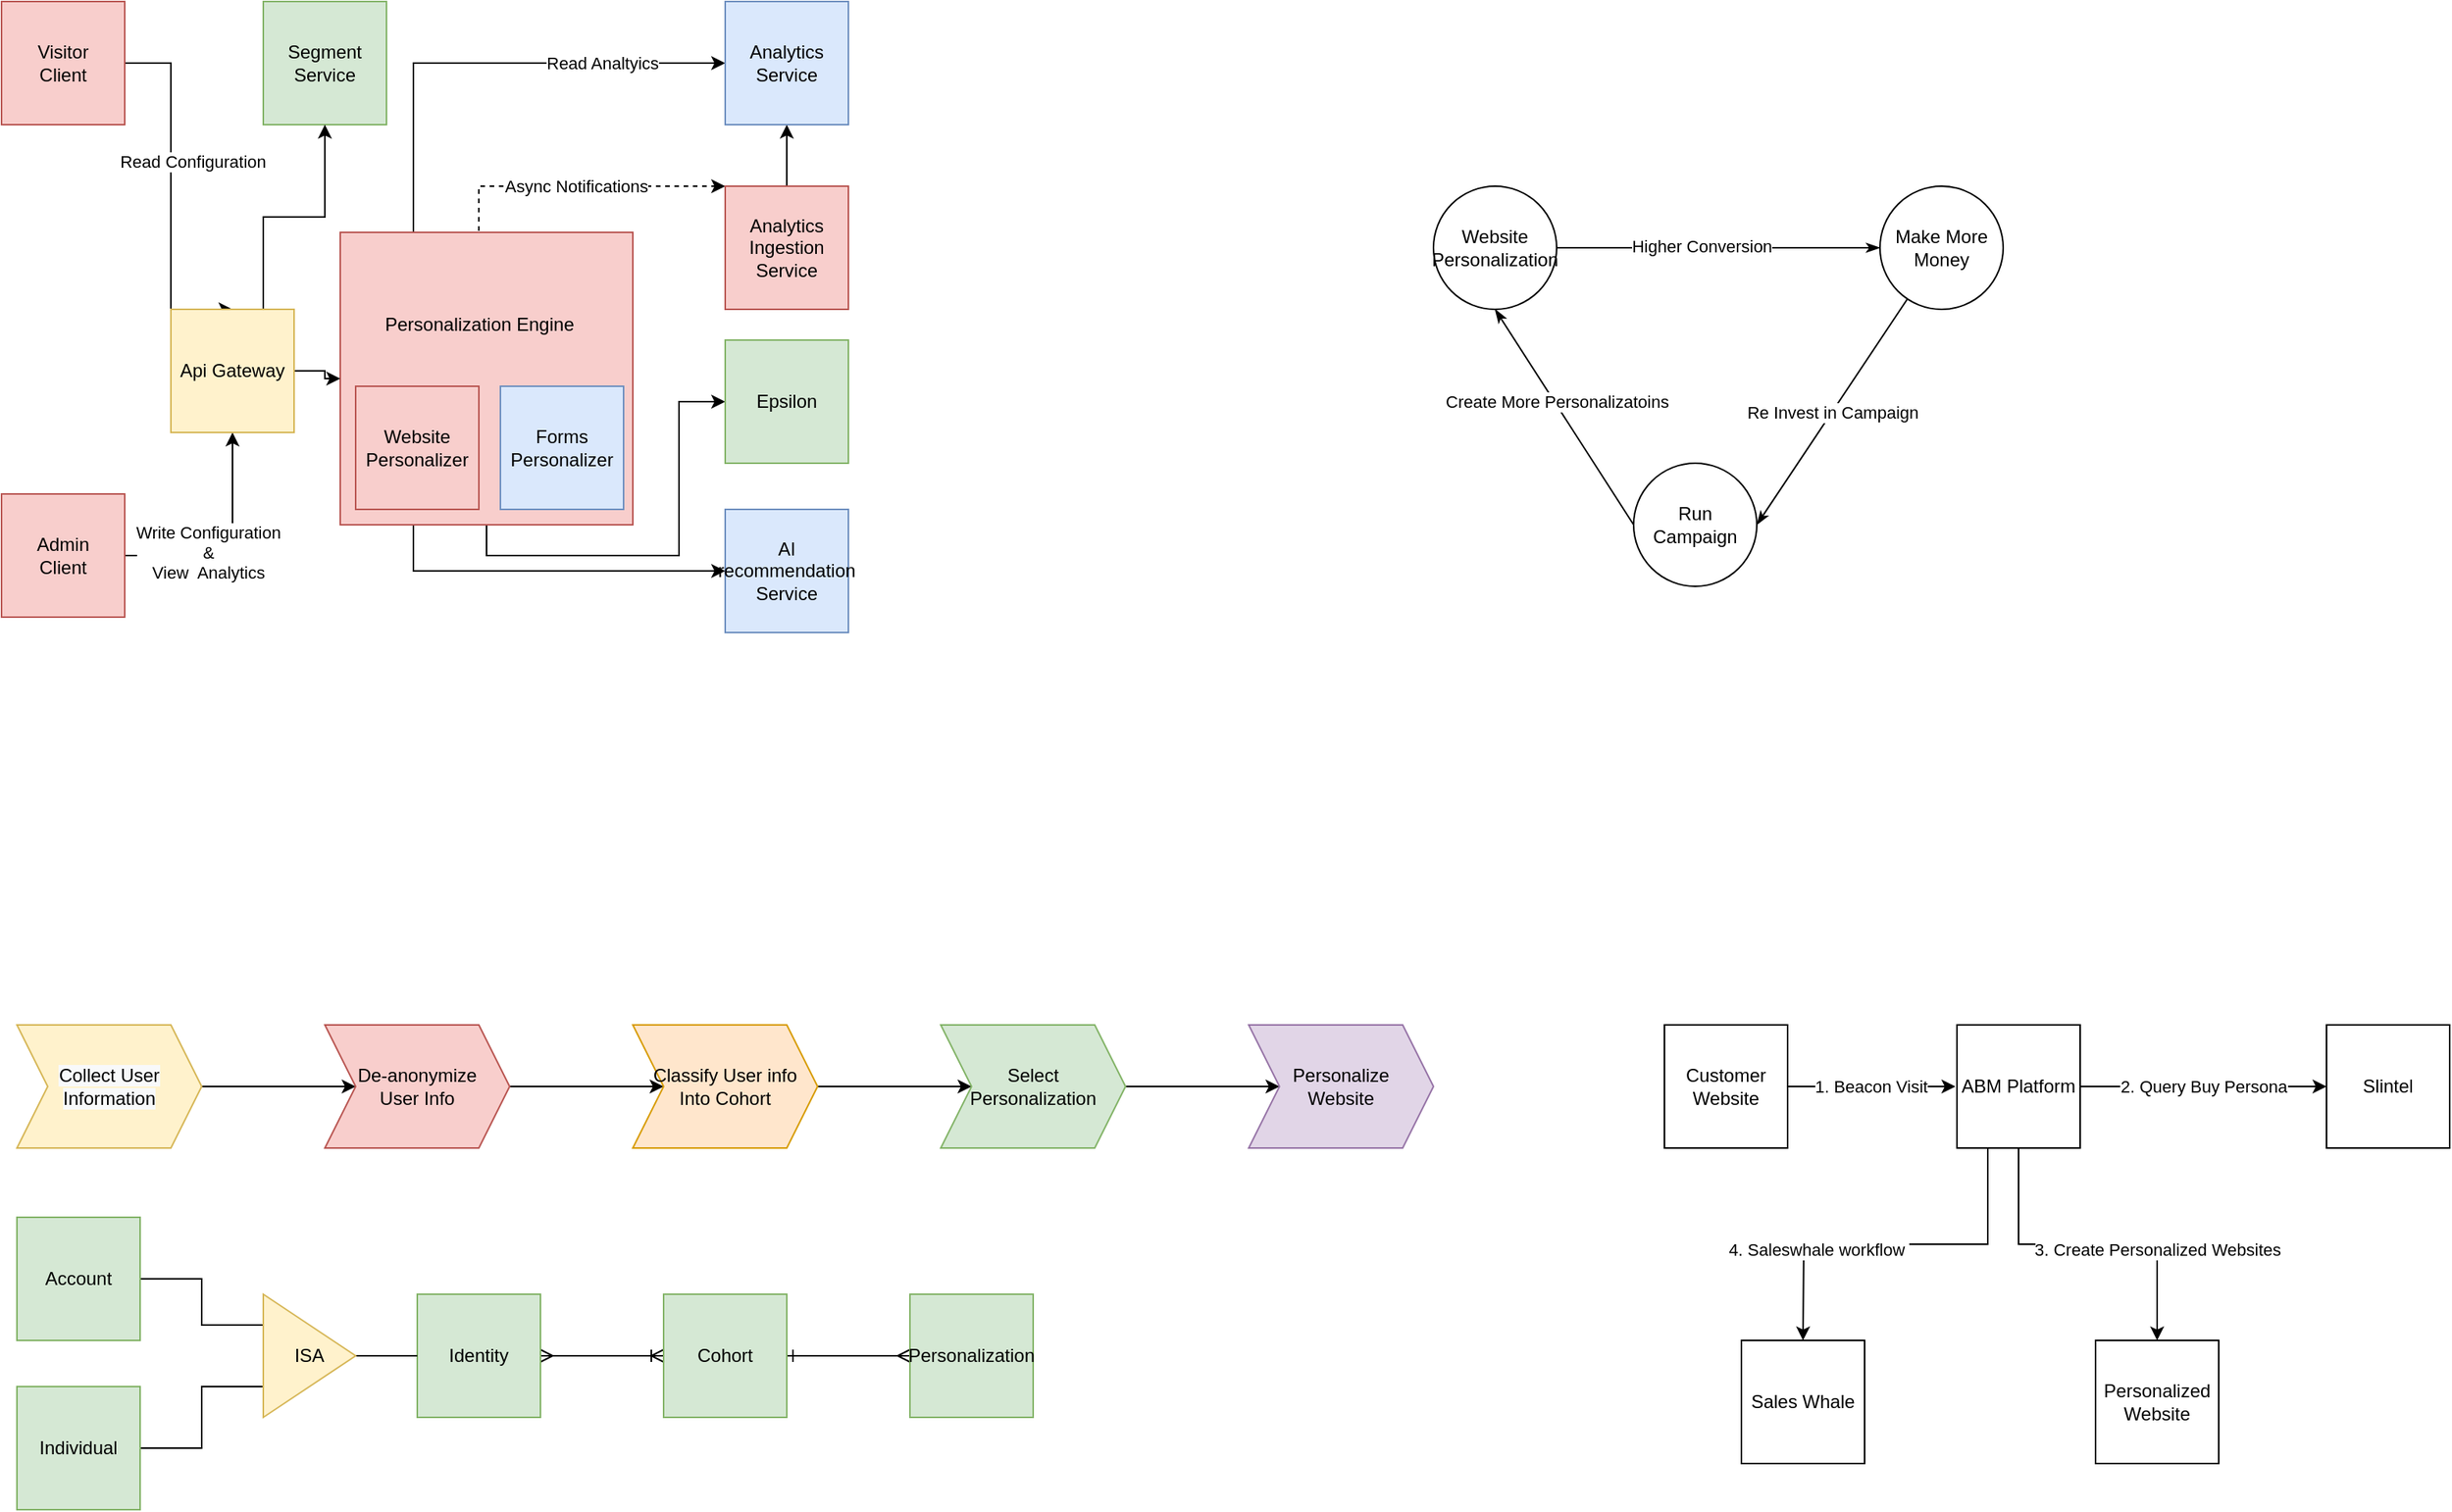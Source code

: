 <mxfile version="19.0.0" type="github" pages="3">
  <diagram id="C5RBs43oDa-KdzZeNtuy" name="website personalization">
    <mxGraphModel dx="2062" dy="2291" grid="1" gridSize="10" guides="1" tooltips="1" connect="1" arrows="1" fold="1" page="1" pageScale="1" pageWidth="827" pageHeight="1169" math="0" shadow="0">
      <root>
        <mxCell id="WIyWlLk6GJQsqaUBKTNV-0" />
        <mxCell id="WIyWlLk6GJQsqaUBKTNV-1" parent="WIyWlLk6GJQsqaUBKTNV-0" />
        <mxCell id="AZ2Zr_Ory4GUbCRComt3-3" style="edgeStyle=orthogonalEdgeStyle;rounded=0;orthogonalLoop=1;jettySize=auto;html=1;entryX=0.5;entryY=0;entryDx=0;entryDy=0;" parent="WIyWlLk6GJQsqaUBKTNV-1" source="AZ2Zr_Ory4GUbCRComt3-0" target="-mFzzp7ZUGHwjzqcd1_v-3" edge="1">
          <mxGeometry relative="1" as="geometry">
            <mxPoint x="150" y="150" as="targetPoint" />
            <Array as="points">
              <mxPoint x="160" y="-40" />
              <mxPoint x="160" y="120" />
            </Array>
          </mxGeometry>
        </mxCell>
        <mxCell id="AZ2Zr_Ory4GUbCRComt3-10" value="Read Configuration" style="edgeLabel;html=1;align=center;verticalAlign=middle;resizable=0;points=[];" parent="AZ2Zr_Ory4GUbCRComt3-3" vertex="1" connectable="0">
          <mxGeometry x="-0.2" y="2" relative="1" as="geometry">
            <mxPoint x="12" y="2" as="offset" />
          </mxGeometry>
        </mxCell>
        <mxCell id="AZ2Zr_Ory4GUbCRComt3-0" value="Visitor&lt;br&gt;Client" style="whiteSpace=wrap;html=1;aspect=fixed;fillColor=#f8cecc;strokeColor=#b85450;" parent="WIyWlLk6GJQsqaUBKTNV-1" vertex="1">
          <mxGeometry x="50" y="-80" width="80" height="80" as="geometry" />
        </mxCell>
        <mxCell id="AZ2Zr_Ory4GUbCRComt3-8" value="Async Notifications" style="edgeStyle=orthogonalEdgeStyle;rounded=0;orthogonalLoop=1;jettySize=auto;html=1;dashed=1;exitX=0.5;exitY=0;exitDx=0;exitDy=0;" parent="WIyWlLk6GJQsqaUBKTNV-1" source="AZ2Zr_Ory4GUbCRComt3-2" target="AZ2Zr_Ory4GUbCRComt3-7" edge="1">
          <mxGeometry relative="1" as="geometry">
            <Array as="points">
              <mxPoint x="360" y="70" />
              <mxPoint x="360" y="40" />
            </Array>
          </mxGeometry>
        </mxCell>
        <mxCell id="-mFzzp7ZUGHwjzqcd1_v-1" style="edgeStyle=orthogonalEdgeStyle;rounded=0;orthogonalLoop=1;jettySize=auto;html=1;exitX=0.5;exitY=1;exitDx=0;exitDy=0;entryX=0;entryY=0.5;entryDx=0;entryDy=0;" parent="WIyWlLk6GJQsqaUBKTNV-1" source="AZ2Zr_Ory4GUbCRComt3-2" target="-mFzzp7ZUGHwjzqcd1_v-0" edge="1">
          <mxGeometry relative="1" as="geometry" />
        </mxCell>
        <mxCell id="-mFzzp7ZUGHwjzqcd1_v-7" style="edgeStyle=orthogonalEdgeStyle;rounded=0;orthogonalLoop=1;jettySize=auto;html=1;exitX=0.25;exitY=0;exitDx=0;exitDy=0;entryX=0;entryY=0.5;entryDx=0;entryDy=0;" parent="WIyWlLk6GJQsqaUBKTNV-1" source="AZ2Zr_Ory4GUbCRComt3-2" target="-mFzzp7ZUGHwjzqcd1_v-5" edge="1">
          <mxGeometry relative="1" as="geometry" />
        </mxCell>
        <mxCell id="-mFzzp7ZUGHwjzqcd1_v-8" value="Read Analtyics" style="edgeLabel;html=1;align=center;verticalAlign=middle;resizable=0;points=[];" parent="-mFzzp7ZUGHwjzqcd1_v-7" vertex="1" connectable="0">
          <mxGeometry x="0.277" y="-1" relative="1" as="geometry">
            <mxPoint x="33" y="-1" as="offset" />
          </mxGeometry>
        </mxCell>
        <mxCell id="-mFzzp7ZUGHwjzqcd1_v-10" style="edgeStyle=orthogonalEdgeStyle;rounded=0;orthogonalLoop=1;jettySize=auto;html=1;exitX=0.25;exitY=1;exitDx=0;exitDy=0;entryX=0;entryY=0.5;entryDx=0;entryDy=0;" parent="WIyWlLk6GJQsqaUBKTNV-1" source="AZ2Zr_Ory4GUbCRComt3-2" target="-mFzzp7ZUGHwjzqcd1_v-9" edge="1">
          <mxGeometry relative="1" as="geometry" />
        </mxCell>
        <mxCell id="AZ2Zr_Ory4GUbCRComt3-2" value="" style="whiteSpace=wrap;html=1;aspect=fixed;fillColor=#f8cecc;strokeColor=#b85450;" parent="WIyWlLk6GJQsqaUBKTNV-1" vertex="1">
          <mxGeometry x="270" y="70" width="190" height="190" as="geometry" />
        </mxCell>
        <mxCell id="AZ2Zr_Ory4GUbCRComt3-6" style="edgeStyle=orthogonalEdgeStyle;rounded=0;orthogonalLoop=1;jettySize=auto;html=1;exitX=1;exitY=0.5;exitDx=0;exitDy=0;entryX=0.5;entryY=1;entryDx=0;entryDy=0;" parent="WIyWlLk6GJQsqaUBKTNV-1" source="AZ2Zr_Ory4GUbCRComt3-4" target="-mFzzp7ZUGHwjzqcd1_v-3" edge="1">
          <mxGeometry relative="1" as="geometry" />
        </mxCell>
        <mxCell id="AZ2Zr_Ory4GUbCRComt3-9" value="Write Configuration &lt;br&gt;&amp;amp; &lt;br&gt;View&amp;nbsp; Analytics" style="edgeLabel;html=1;align=center;verticalAlign=middle;resizable=0;points=[];" parent="AZ2Zr_Ory4GUbCRComt3-6" vertex="1" connectable="0">
          <mxGeometry x="-0.279" y="2" relative="1" as="geometry">
            <mxPoint as="offset" />
          </mxGeometry>
        </mxCell>
        <mxCell id="AZ2Zr_Ory4GUbCRComt3-4" value="Admin&lt;br&gt;Client" style="whiteSpace=wrap;html=1;aspect=fixed;fillColor=#f8cecc;strokeColor=#b85450;" parent="WIyWlLk6GJQsqaUBKTNV-1" vertex="1">
          <mxGeometry x="50" y="240" width="80" height="80" as="geometry" />
        </mxCell>
        <mxCell id="-mFzzp7ZUGHwjzqcd1_v-6" value="" style="edgeStyle=orthogonalEdgeStyle;rounded=0;orthogonalLoop=1;jettySize=auto;html=1;" parent="WIyWlLk6GJQsqaUBKTNV-1" source="AZ2Zr_Ory4GUbCRComt3-7" target="-mFzzp7ZUGHwjzqcd1_v-5" edge="1">
          <mxGeometry relative="1" as="geometry" />
        </mxCell>
        <mxCell id="AZ2Zr_Ory4GUbCRComt3-7" value="Analytics Ingestion Service" style="whiteSpace=wrap;html=1;aspect=fixed;fillColor=#f8cecc;strokeColor=#b85450;" parent="WIyWlLk6GJQsqaUBKTNV-1" vertex="1">
          <mxGeometry x="520" y="40" width="80" height="80" as="geometry" />
        </mxCell>
        <mxCell id="AZ2Zr_Ory4GUbCRComt3-12" value="Segment Service" style="whiteSpace=wrap;html=1;aspect=fixed;fillColor=#d5e8d4;strokeColor=#82b366;" parent="WIyWlLk6GJQsqaUBKTNV-1" vertex="1">
          <mxGeometry x="220" y="-80" width="80" height="80" as="geometry" />
        </mxCell>
        <mxCell id="-mFzzp7ZUGHwjzqcd1_v-0" value="Epsilon" style="whiteSpace=wrap;html=1;aspect=fixed;fillColor=#d5e8d4;strokeColor=#82b366;" parent="WIyWlLk6GJQsqaUBKTNV-1" vertex="1">
          <mxGeometry x="520" y="140" width="80" height="80" as="geometry" />
        </mxCell>
        <mxCell id="-mFzzp7ZUGHwjzqcd1_v-11" style="edgeStyle=orthogonalEdgeStyle;rounded=0;orthogonalLoop=1;jettySize=auto;html=1;exitX=1;exitY=0.5;exitDx=0;exitDy=0;" parent="WIyWlLk6GJQsqaUBKTNV-1" source="-mFzzp7ZUGHwjzqcd1_v-3" target="AZ2Zr_Ory4GUbCRComt3-2" edge="1">
          <mxGeometry relative="1" as="geometry" />
        </mxCell>
        <mxCell id="YdRMWHyZ7eBUGtiSjGQG-2" style="edgeStyle=orthogonalEdgeStyle;rounded=0;orthogonalLoop=1;jettySize=auto;html=1;exitX=0.75;exitY=0;exitDx=0;exitDy=0;" edge="1" parent="WIyWlLk6GJQsqaUBKTNV-1" source="-mFzzp7ZUGHwjzqcd1_v-3" target="AZ2Zr_Ory4GUbCRComt3-12">
          <mxGeometry relative="1" as="geometry" />
        </mxCell>
        <mxCell id="-mFzzp7ZUGHwjzqcd1_v-3" value="Api Gateway" style="whiteSpace=wrap;html=1;aspect=fixed;fillColor=#fff2cc;strokeColor=#d6b656;" parent="WIyWlLk6GJQsqaUBKTNV-1" vertex="1">
          <mxGeometry x="160" y="120" width="80" height="80" as="geometry" />
        </mxCell>
        <mxCell id="-mFzzp7ZUGHwjzqcd1_v-5" value="Analytics Service" style="whiteSpace=wrap;html=1;aspect=fixed;fillColor=#dae8fc;strokeColor=#6c8ebf;" parent="WIyWlLk6GJQsqaUBKTNV-1" vertex="1">
          <mxGeometry x="520" y="-80" width="80" height="80" as="geometry" />
        </mxCell>
        <mxCell id="-mFzzp7ZUGHwjzqcd1_v-9" value="AI recommendation Service" style="whiteSpace=wrap;html=1;aspect=fixed;fillColor=#dae8fc;strokeColor=#6c8ebf;" parent="WIyWlLk6GJQsqaUBKTNV-1" vertex="1">
          <mxGeometry x="520" y="250" width="80" height="80" as="geometry" />
        </mxCell>
        <mxCell id="TjaJoTUOQrzvw3dISytZ-4" value="" style="edgeStyle=orthogonalEdgeStyle;rounded=0;orthogonalLoop=1;jettySize=auto;html=1;" parent="WIyWlLk6GJQsqaUBKTNV-1" source="TjaJoTUOQrzvw3dISytZ-1" target="TjaJoTUOQrzvw3dISytZ-3" edge="1">
          <mxGeometry relative="1" as="geometry" />
        </mxCell>
        <mxCell id="TjaJoTUOQrzvw3dISytZ-1" value="&#xa;&#xa;&lt;span style=&quot;color: rgb(0, 0, 0); font-family: helvetica; font-size: 12px; font-style: normal; font-weight: 400; letter-spacing: normal; text-align: center; text-indent: 0px; text-transform: none; word-spacing: 0px; background-color: rgb(248, 249, 250); display: inline; float: none;&quot;&gt;Collect User Information&lt;/span&gt;&#xa;&#xa;" style="shape=step;perimeter=stepPerimeter;whiteSpace=wrap;html=1;fixedSize=1;fillColor=#fff2cc;strokeColor=#d6b656;" parent="WIyWlLk6GJQsqaUBKTNV-1" vertex="1">
          <mxGeometry x="60" y="585" width="120" height="80" as="geometry" />
        </mxCell>
        <mxCell id="TjaJoTUOQrzvw3dISytZ-6" value="" style="edgeStyle=orthogonalEdgeStyle;rounded=0;orthogonalLoop=1;jettySize=auto;html=1;" parent="WIyWlLk6GJQsqaUBKTNV-1" source="TjaJoTUOQrzvw3dISytZ-3" target="TjaJoTUOQrzvw3dISytZ-5" edge="1">
          <mxGeometry relative="1" as="geometry" />
        </mxCell>
        <mxCell id="TjaJoTUOQrzvw3dISytZ-3" value="De-anonymize&lt;br&gt;User Info" style="shape=step;perimeter=stepPerimeter;whiteSpace=wrap;html=1;fixedSize=1;fillColor=#f8cecc;strokeColor=#b85450;" parent="WIyWlLk6GJQsqaUBKTNV-1" vertex="1">
          <mxGeometry x="260" y="585" width="120" height="80" as="geometry" />
        </mxCell>
        <mxCell id="TjaJoTUOQrzvw3dISytZ-8" value="" style="edgeStyle=orthogonalEdgeStyle;rounded=0;orthogonalLoop=1;jettySize=auto;html=1;" parent="WIyWlLk6GJQsqaUBKTNV-1" source="TjaJoTUOQrzvw3dISytZ-5" target="TjaJoTUOQrzvw3dISytZ-7" edge="1">
          <mxGeometry relative="1" as="geometry" />
        </mxCell>
        <mxCell id="TjaJoTUOQrzvw3dISytZ-5" value="Classify User info &lt;br&gt;Into Cohort" style="shape=step;perimeter=stepPerimeter;whiteSpace=wrap;html=1;fixedSize=1;fillColor=#ffe6cc;strokeColor=#d79b00;" parent="WIyWlLk6GJQsqaUBKTNV-1" vertex="1">
          <mxGeometry x="460" y="585" width="120" height="80" as="geometry" />
        </mxCell>
        <mxCell id="TjaJoTUOQrzvw3dISytZ-10" value="" style="edgeStyle=orthogonalEdgeStyle;rounded=0;orthogonalLoop=1;jettySize=auto;html=1;" parent="WIyWlLk6GJQsqaUBKTNV-1" source="TjaJoTUOQrzvw3dISytZ-7" target="TjaJoTUOQrzvw3dISytZ-9" edge="1">
          <mxGeometry relative="1" as="geometry" />
        </mxCell>
        <mxCell id="TjaJoTUOQrzvw3dISytZ-7" value="Select Personalization" style="shape=step;perimeter=stepPerimeter;whiteSpace=wrap;html=1;fixedSize=1;fillColor=#d5e8d4;strokeColor=#82b366;" parent="WIyWlLk6GJQsqaUBKTNV-1" vertex="1">
          <mxGeometry x="660" y="585" width="120" height="80" as="geometry" />
        </mxCell>
        <mxCell id="TjaJoTUOQrzvw3dISytZ-9" value="Personalize&lt;br&gt;Website" style="shape=step;perimeter=stepPerimeter;whiteSpace=wrap;html=1;fixedSize=1;fillColor=#e1d5e7;strokeColor=#9673a6;" parent="WIyWlLk6GJQsqaUBKTNV-1" vertex="1">
          <mxGeometry x="860" y="585" width="120" height="80" as="geometry" />
        </mxCell>
        <mxCell id="TjaJoTUOQrzvw3dISytZ-23" value="" style="edgeStyle=orthogonalEdgeStyle;rounded=0;orthogonalLoop=1;jettySize=auto;html=1;endArrow=ERoneToMany;endFill=0;startArrow=ERmany;startFill=0;" parent="WIyWlLk6GJQsqaUBKTNV-1" source="TjaJoTUOQrzvw3dISytZ-12" target="TjaJoTUOQrzvw3dISytZ-22" edge="1">
          <mxGeometry relative="1" as="geometry" />
        </mxCell>
        <mxCell id="TjaJoTUOQrzvw3dISytZ-12" value="Identity" style="whiteSpace=wrap;html=1;aspect=fixed;labelBackgroundColor=none;fillColor=#d5e8d4;strokeColor=#82b366;" parent="WIyWlLk6GJQsqaUBKTNV-1" vertex="1">
          <mxGeometry x="320" y="760" width="80" height="80" as="geometry" />
        </mxCell>
        <mxCell id="TjaJoTUOQrzvw3dISytZ-30" style="edgeStyle=orthogonalEdgeStyle;rounded=0;orthogonalLoop=1;jettySize=auto;html=1;exitX=1;exitY=0.5;exitDx=0;exitDy=0;entryX=0;entryY=0.25;entryDx=0;entryDy=0;startArrow=none;startFill=0;endArrow=none;endFill=0;" parent="WIyWlLk6GJQsqaUBKTNV-1" source="TjaJoTUOQrzvw3dISytZ-17" target="TjaJoTUOQrzvw3dISytZ-27" edge="1">
          <mxGeometry relative="1" as="geometry" />
        </mxCell>
        <mxCell id="TjaJoTUOQrzvw3dISytZ-17" value="Account" style="whiteSpace=wrap;html=1;aspect=fixed;labelBackgroundColor=none;fillColor=#d5e8d4;strokeColor=#82b366;" parent="WIyWlLk6GJQsqaUBKTNV-1" vertex="1">
          <mxGeometry x="60" y="710" width="80" height="80" as="geometry" />
        </mxCell>
        <mxCell id="TjaJoTUOQrzvw3dISytZ-31" style="edgeStyle=orthogonalEdgeStyle;rounded=0;orthogonalLoop=1;jettySize=auto;html=1;exitX=1;exitY=0.5;exitDx=0;exitDy=0;entryX=0;entryY=0.75;entryDx=0;entryDy=0;startArrow=none;startFill=0;endArrow=none;endFill=0;" parent="WIyWlLk6GJQsqaUBKTNV-1" source="TjaJoTUOQrzvw3dISytZ-19" target="TjaJoTUOQrzvw3dISytZ-27" edge="1">
          <mxGeometry relative="1" as="geometry" />
        </mxCell>
        <mxCell id="TjaJoTUOQrzvw3dISytZ-19" value="Individual" style="whiteSpace=wrap;html=1;aspect=fixed;labelBackgroundColor=none;fillColor=#d5e8d4;strokeColor=#82b366;" parent="WIyWlLk6GJQsqaUBKTNV-1" vertex="1">
          <mxGeometry x="60" y="820" width="80" height="80" as="geometry" />
        </mxCell>
        <mxCell id="TjaJoTUOQrzvw3dISytZ-25" value="" style="edgeStyle=orthogonalEdgeStyle;rounded=0;orthogonalLoop=1;jettySize=auto;html=1;endArrow=ERmany;endFill=0;startArrow=ERone;startFill=0;" parent="WIyWlLk6GJQsqaUBKTNV-1" source="TjaJoTUOQrzvw3dISytZ-22" target="TjaJoTUOQrzvw3dISytZ-24" edge="1">
          <mxGeometry relative="1" as="geometry" />
        </mxCell>
        <mxCell id="TjaJoTUOQrzvw3dISytZ-22" value="Cohort" style="whiteSpace=wrap;html=1;aspect=fixed;labelBackgroundColor=none;fillColor=#d5e8d4;strokeColor=#82b366;" parent="WIyWlLk6GJQsqaUBKTNV-1" vertex="1">
          <mxGeometry x="480" y="760" width="80" height="80" as="geometry" />
        </mxCell>
        <mxCell id="TjaJoTUOQrzvw3dISytZ-24" value="Personalization" style="whiteSpace=wrap;html=1;aspect=fixed;labelBackgroundColor=none;fillColor=#d5e8d4;strokeColor=#82b366;" parent="WIyWlLk6GJQsqaUBKTNV-1" vertex="1">
          <mxGeometry x="640" y="760" width="80" height="80" as="geometry" />
        </mxCell>
        <mxCell id="TjaJoTUOQrzvw3dISytZ-29" style="edgeStyle=orthogonalEdgeStyle;rounded=0;orthogonalLoop=1;jettySize=auto;html=1;exitX=1;exitY=0.5;exitDx=0;exitDy=0;entryX=0;entryY=0.5;entryDx=0;entryDy=0;startArrow=none;startFill=0;endArrow=none;endFill=0;" parent="WIyWlLk6GJQsqaUBKTNV-1" source="TjaJoTUOQrzvw3dISytZ-27" target="TjaJoTUOQrzvw3dISytZ-12" edge="1">
          <mxGeometry relative="1" as="geometry" />
        </mxCell>
        <mxCell id="TjaJoTUOQrzvw3dISytZ-27" value="ISA" style="triangle;whiteSpace=wrap;html=1;labelBackgroundColor=none;fillColor=#fff2cc;strokeColor=#d6b656;" parent="WIyWlLk6GJQsqaUBKTNV-1" vertex="1">
          <mxGeometry x="220" y="760" width="60" height="80" as="geometry" />
        </mxCell>
        <mxCell id="TjaJoTUOQrzvw3dISytZ-34" value="" style="edgeStyle=orthogonalEdgeStyle;rounded=0;orthogonalLoop=1;jettySize=auto;html=1;startArrow=none;startFill=0;endArrow=classicThin;endFill=1;" parent="WIyWlLk6GJQsqaUBKTNV-1" source="TjaJoTUOQrzvw3dISytZ-32" target="TjaJoTUOQrzvw3dISytZ-33" edge="1">
          <mxGeometry relative="1" as="geometry" />
        </mxCell>
        <mxCell id="TjaJoTUOQrzvw3dISytZ-35" value="Higher Conversion" style="edgeLabel;html=1;align=center;verticalAlign=middle;resizable=0;points=[];" parent="TjaJoTUOQrzvw3dISytZ-34" vertex="1" connectable="0">
          <mxGeometry x="-0.105" y="1" relative="1" as="geometry">
            <mxPoint as="offset" />
          </mxGeometry>
        </mxCell>
        <mxCell id="TjaJoTUOQrzvw3dISytZ-32" value="Website Personalization" style="ellipse;whiteSpace=wrap;html=1;aspect=fixed;labelBackgroundColor=none;" parent="WIyWlLk6GJQsqaUBKTNV-1" vertex="1">
          <mxGeometry x="980" y="40" width="80" height="80" as="geometry" />
        </mxCell>
        <mxCell id="TjaJoTUOQrzvw3dISytZ-39" value="Re Invest in Campaign" style="rounded=0;orthogonalLoop=1;jettySize=auto;html=1;entryX=1;entryY=0.5;entryDx=0;entryDy=0;startArrow=none;startFill=0;endArrow=classicThin;endFill=1;" parent="WIyWlLk6GJQsqaUBKTNV-1" source="TjaJoTUOQrzvw3dISytZ-33" target="TjaJoTUOQrzvw3dISytZ-37" edge="1">
          <mxGeometry relative="1" as="geometry" />
        </mxCell>
        <mxCell id="TjaJoTUOQrzvw3dISytZ-33" value="Make More Money" style="ellipse;whiteSpace=wrap;html=1;aspect=fixed;labelBackgroundColor=none;" parent="WIyWlLk6GJQsqaUBKTNV-1" vertex="1">
          <mxGeometry x="1270" y="40" width="80" height="80" as="geometry" />
        </mxCell>
        <mxCell id="TjaJoTUOQrzvw3dISytZ-40" style="edgeStyle=none;rounded=0;orthogonalLoop=1;jettySize=auto;html=1;exitX=0;exitY=0.5;exitDx=0;exitDy=0;entryX=0.5;entryY=1;entryDx=0;entryDy=0;startArrow=none;startFill=0;endArrow=classicThin;endFill=1;" parent="WIyWlLk6GJQsqaUBKTNV-1" source="TjaJoTUOQrzvw3dISytZ-37" target="TjaJoTUOQrzvw3dISytZ-32" edge="1">
          <mxGeometry relative="1" as="geometry" />
        </mxCell>
        <mxCell id="TjaJoTUOQrzvw3dISytZ-41" value="Create More Personalizatoins" style="edgeLabel;html=1;align=center;verticalAlign=middle;resizable=0;points=[];" parent="TjaJoTUOQrzvw3dISytZ-40" vertex="1" connectable="0">
          <mxGeometry x="0.134" y="-1" relative="1" as="geometry">
            <mxPoint as="offset" />
          </mxGeometry>
        </mxCell>
        <mxCell id="TjaJoTUOQrzvw3dISytZ-37" value="Run Campaign" style="ellipse;whiteSpace=wrap;html=1;aspect=fixed;labelBackgroundColor=none;" parent="WIyWlLk6GJQsqaUBKTNV-1" vertex="1">
          <mxGeometry x="1110" y="220" width="80" height="80" as="geometry" />
        </mxCell>
        <mxCell id="G27_pkHORMqx0Yr7cOrZ-0" value="Website Personalizer" style="whiteSpace=wrap;html=1;aspect=fixed;fillColor=#f8cecc;strokeColor=#b85450;" parent="WIyWlLk6GJQsqaUBKTNV-1" vertex="1">
          <mxGeometry x="280" y="170" width="80" height="80" as="geometry" />
        </mxCell>
        <mxCell id="G27_pkHORMqx0Yr7cOrZ-4" value="Forms Personalizer" style="whiteSpace=wrap;html=1;aspect=fixed;fillColor=#dae8fc;strokeColor=#6c8ebf;" parent="WIyWlLk6GJQsqaUBKTNV-1" vertex="1">
          <mxGeometry x="374" y="170" width="80" height="80" as="geometry" />
        </mxCell>
        <mxCell id="c6oxPjuPvYqaIGzK5Bq7-2" value="1. Beacon Visit" style="edgeStyle=orthogonalEdgeStyle;rounded=0;orthogonalLoop=1;jettySize=auto;html=1;" parent="WIyWlLk6GJQsqaUBKTNV-1" edge="1">
          <mxGeometry relative="1" as="geometry">
            <mxPoint x="1209" y="625" as="sourcePoint" />
            <mxPoint x="1319" y="625" as="targetPoint" />
          </mxGeometry>
        </mxCell>
        <mxCell id="c6oxPjuPvYqaIGzK5Bq7-0" value="Customer&lt;br&gt;Website" style="whiteSpace=wrap;html=1;aspect=fixed;" parent="WIyWlLk6GJQsqaUBKTNV-1" vertex="1">
          <mxGeometry x="1130" y="585" width="80" height="80" as="geometry" />
        </mxCell>
        <mxCell id="c6oxPjuPvYqaIGzK5Bq7-4" value="2. Query Buy Persona" style="edgeStyle=orthogonalEdgeStyle;rounded=0;orthogonalLoop=1;jettySize=auto;html=1;" parent="WIyWlLk6GJQsqaUBKTNV-1" source="c6oxPjuPvYqaIGzK5Bq7-1" target="c6oxPjuPvYqaIGzK5Bq7-3" edge="1">
          <mxGeometry relative="1" as="geometry" />
        </mxCell>
        <mxCell id="c6oxPjuPvYqaIGzK5Bq7-9" style="edgeStyle=orthogonalEdgeStyle;rounded=0;orthogonalLoop=1;jettySize=auto;html=1;exitX=0.5;exitY=1;exitDx=0;exitDy=0;" parent="WIyWlLk6GJQsqaUBKTNV-1" source="c6oxPjuPvYqaIGzK5Bq7-1" target="c6oxPjuPvYqaIGzK5Bq7-8" edge="1">
          <mxGeometry relative="1" as="geometry" />
        </mxCell>
        <mxCell id="c6oxPjuPvYqaIGzK5Bq7-10" value="3. Create Personalized Websites" style="edgeLabel;html=1;align=center;verticalAlign=middle;resizable=0;points=[];" parent="c6oxPjuPvYqaIGzK5Bq7-9" vertex="1" connectable="0">
          <mxGeometry x="-0.112" y="2" relative="1" as="geometry">
            <mxPoint x="57" y="5" as="offset" />
          </mxGeometry>
        </mxCell>
        <mxCell id="c6oxPjuPvYqaIGzK5Bq7-11" style="edgeStyle=orthogonalEdgeStyle;rounded=0;orthogonalLoop=1;jettySize=auto;html=1;exitX=0.25;exitY=1;exitDx=0;exitDy=0;" parent="WIyWlLk6GJQsqaUBKTNV-1" source="c6oxPjuPvYqaIGzK5Bq7-1" edge="1">
          <mxGeometry relative="1" as="geometry">
            <mxPoint x="1220" y="790" as="targetPoint" />
          </mxGeometry>
        </mxCell>
        <mxCell id="c6oxPjuPvYqaIGzK5Bq7-13" value="4. Saleswhale workflow&amp;nbsp;" style="edgeLabel;html=1;align=center;verticalAlign=middle;resizable=0;points=[];" parent="c6oxPjuPvYqaIGzK5Bq7-11" vertex="1" connectable="0">
          <mxGeometry x="0.424" y="3" relative="1" as="geometry">
            <mxPoint x="1" as="offset" />
          </mxGeometry>
        </mxCell>
        <mxCell id="c6oxPjuPvYqaIGzK5Bq7-1" value="ABM Platform" style="whiteSpace=wrap;html=1;aspect=fixed;" parent="WIyWlLk6GJQsqaUBKTNV-1" vertex="1">
          <mxGeometry x="1320" y="585" width="80" height="80" as="geometry" />
        </mxCell>
        <mxCell id="c6oxPjuPvYqaIGzK5Bq7-3" value="Slintel" style="whiteSpace=wrap;html=1;aspect=fixed;" parent="WIyWlLk6GJQsqaUBKTNV-1" vertex="1">
          <mxGeometry x="1560" y="585" width="80" height="80" as="geometry" />
        </mxCell>
        <mxCell id="c6oxPjuPvYqaIGzK5Bq7-8" value="Personalized&lt;br&gt;Website" style="whiteSpace=wrap;html=1;aspect=fixed;" parent="WIyWlLk6GJQsqaUBKTNV-1" vertex="1">
          <mxGeometry x="1410" y="790" width="80" height="80" as="geometry" />
        </mxCell>
        <mxCell id="c6oxPjuPvYqaIGzK5Bq7-12" value="Sales Whale" style="whiteSpace=wrap;html=1;aspect=fixed;" parent="WIyWlLk6GJQsqaUBKTNV-1" vertex="1">
          <mxGeometry x="1180" y="790" width="80" height="80" as="geometry" />
        </mxCell>
        <mxCell id="YdRMWHyZ7eBUGtiSjGQG-1" value="Personalization Engine" style="text;html=1;align=center;verticalAlign=middle;resizable=0;points=[];autosize=1;strokeColor=none;fillColor=none;" vertex="1" parent="WIyWlLk6GJQsqaUBKTNV-1">
          <mxGeometry x="290" y="120" width="140" height="20" as="geometry" />
        </mxCell>
      </root>
    </mxGraphModel>
  </diagram>
  <diagram id="AiVFPZIMDrHqHoQrvQul" name="Page-2">
    <mxGraphModel dx="1209" dy="749" grid="1" gridSize="10" guides="1" tooltips="1" connect="1" arrows="1" fold="1" page="1" pageScale="1" pageWidth="850" pageHeight="1100" math="0" shadow="0">
      <root>
        <mxCell id="0" />
        <mxCell id="1" parent="0" />
        <mxCell id="w_27ymejCfel7fbq_3qg-3" value="" style="edgeStyle=orthogonalEdgeStyle;rounded=0;orthogonalLoop=1;jettySize=auto;html=1;" parent="1" source="w_27ymejCfel7fbq_3qg-1" target="w_27ymejCfel7fbq_3qg-2" edge="1">
          <mxGeometry relative="1" as="geometry" />
        </mxCell>
        <mxCell id="w_27ymejCfel7fbq_3qg-6" value="Read Configuration" style="edgeLabel;html=1;align=center;verticalAlign=middle;resizable=0;points=[];" parent="w_27ymejCfel7fbq_3qg-3" vertex="1" connectable="0">
          <mxGeometry x="-0.28" y="1" relative="1" as="geometry">
            <mxPoint x="18" y="1" as="offset" />
          </mxGeometry>
        </mxCell>
        <mxCell id="w_27ymejCfel7fbq_3qg-1" value="Client" style="whiteSpace=wrap;html=1;aspect=fixed;fillColor=#f8cecc;strokeColor=#b85450;" parent="1" vertex="1">
          <mxGeometry x="110" y="130" width="80" height="80" as="geometry" />
        </mxCell>
        <mxCell id="w_27ymejCfel7fbq_3qg-17" value="" style="edgeStyle=orthogonalEdgeStyle;rounded=0;orthogonalLoop=1;jettySize=auto;html=1;" parent="1" source="w_27ymejCfel7fbq_3qg-2" target="w_27ymejCfel7fbq_3qg-16" edge="1">
          <mxGeometry relative="1" as="geometry" />
        </mxCell>
        <mxCell id="w_27ymejCfel7fbq_3qg-18" style="edgeStyle=orthogonalEdgeStyle;rounded=0;orthogonalLoop=1;jettySize=auto;html=1;exitX=0.5;exitY=0;exitDx=0;exitDy=0;entryX=0.5;entryY=1;entryDx=0;entryDy=0;entryPerimeter=0;" parent="1" source="w_27ymejCfel7fbq_3qg-2" target="w_27ymejCfel7fbq_3qg-8" edge="1">
          <mxGeometry relative="1" as="geometry">
            <mxPoint x="410" y="80" as="targetPoint" />
          </mxGeometry>
        </mxCell>
        <mxCell id="w_27ymejCfel7fbq_3qg-2" value="API Gateway" style="whiteSpace=wrap;html=1;aspect=fixed;fillColor=#fff2cc;strokeColor=#d6b656;" parent="1" vertex="1">
          <mxGeometry x="370" y="130" width="80" height="80" as="geometry" />
        </mxCell>
        <mxCell id="w_27ymejCfel7fbq_3qg-5" style="edgeStyle=orthogonalEdgeStyle;rounded=0;orthogonalLoop=1;jettySize=auto;html=1;exitX=1;exitY=0.5;exitDx=0;exitDy=0;entryX=0.5;entryY=1;entryDx=0;entryDy=0;" parent="1" source="w_27ymejCfel7fbq_3qg-4" target="w_27ymejCfel7fbq_3qg-2" edge="1">
          <mxGeometry relative="1" as="geometry" />
        </mxCell>
        <mxCell id="w_27ymejCfel7fbq_3qg-7" value="Text" style="edgeLabel;html=1;align=center;verticalAlign=middle;resizable=0;points=[];" parent="w_27ymejCfel7fbq_3qg-5" vertex="1" connectable="0">
          <mxGeometry x="-0.489" y="1" relative="1" as="geometry">
            <mxPoint as="offset" />
          </mxGeometry>
        </mxCell>
        <mxCell id="w_27ymejCfel7fbq_3qg-4" value="Admin UI" style="whiteSpace=wrap;html=1;aspect=fixed;fillColor=#f8cecc;strokeColor=#b85450;" parent="1" vertex="1">
          <mxGeometry x="110" y="290" width="80" height="80" as="geometry" />
        </mxCell>
        <mxCell id="w_27ymejCfel7fbq_3qg-8" value="CTA Service" style="whiteSpace=wrap;html=1;aspect=fixed;fillColor=#dae8fc;strokeColor=#6c8ebf;" parent="1" vertex="1">
          <mxGeometry x="370" y="10" width="80" height="80" as="geometry" />
        </mxCell>
        <mxCell id="w_27ymejCfel7fbq_3qg-16" value="Email Configuration Service" style="whiteSpace=wrap;html=1;aspect=fixed;fillColor=#f8cecc;strokeColor=#b85450;" parent="1" vertex="1">
          <mxGeometry x="530" y="130" width="80" height="80" as="geometry" />
        </mxCell>
      </root>
    </mxGraphModel>
  </diagram>
  <diagram id="_2TtO8FY6jFD_6Z83DO3" name="demo framework">
    <mxGraphModel dx="1209" dy="749" grid="1" gridSize="10" guides="1" tooltips="1" connect="1" arrows="1" fold="1" page="1" pageScale="1" pageWidth="850" pageHeight="1100" math="0" shadow="0">
      <root>
        <mxCell id="0" />
        <mxCell id="1" parent="0" />
        <mxCell id="a9k-wrqGKHd3EEFCbhvt-18" value="" style="rounded=0;whiteSpace=wrap;html=1;fillColor=#d5e8d4;strokeColor=#82b366;" vertex="1" parent="1">
          <mxGeometry x="390" y="310" width="450" height="230" as="geometry" />
        </mxCell>
        <mxCell id="a9k-wrqGKHd3EEFCbhvt-15" value="" style="rounded=0;whiteSpace=wrap;html=1;fillColor=#f5f5f5;fontColor=#333333;strokeColor=#666666;" vertex="1" parent="1">
          <mxGeometry x="60" y="310" width="320" height="230" as="geometry" />
        </mxCell>
        <mxCell id="a9k-wrqGKHd3EEFCbhvt-9" style="edgeStyle=orthogonalEdgeStyle;rounded=0;orthogonalLoop=1;jettySize=auto;html=1;exitX=1;exitY=0.5;exitDx=0;exitDy=0;entryX=0;entryY=0.5;entryDx=0;entryDy=0;endArrow=ERmany;endFill=0;" edge="1" parent="1" source="a9k-wrqGKHd3EEFCbhvt-6" target="a9k-wrqGKHd3EEFCbhvt-7">
          <mxGeometry relative="1" as="geometry" />
        </mxCell>
        <mxCell id="a9k-wrqGKHd3EEFCbhvt-6" value="Task" style="whiteSpace=wrap;html=1;aspect=fixed;" vertex="1" parent="1">
          <mxGeometry x="160" y="340" width="80" height="80" as="geometry" />
        </mxCell>
        <mxCell id="a9k-wrqGKHd3EEFCbhvt-7" value="Work" style="whiteSpace=wrap;html=1;aspect=fixed;" vertex="1" parent="1">
          <mxGeometry x="345" y="340" width="80" height="80" as="geometry" />
        </mxCell>
        <mxCell id="a9k-wrqGKHd3EEFCbhvt-10" style="edgeStyle=orthogonalEdgeStyle;rounded=0;orthogonalLoop=1;jettySize=auto;html=1;exitX=0;exitY=0.5;exitDx=0;exitDy=0;entryX=0.5;entryY=1;entryDx=0;entryDy=0;endArrow=ERmany;endFill=0;" edge="1" parent="1" source="a9k-wrqGKHd3EEFCbhvt-6" target="a9k-wrqGKHd3EEFCbhvt-6">
          <mxGeometry relative="1" as="geometry" />
        </mxCell>
        <mxCell id="a9k-wrqGKHd3EEFCbhvt-11" value="dependencies" style="edgeLabel;html=1;align=center;verticalAlign=middle;resizable=0;points=[];" vertex="1" connectable="0" parent="a9k-wrqGKHd3EEFCbhvt-10">
          <mxGeometry x="0.15" y="3" relative="1" as="geometry">
            <mxPoint as="offset" />
          </mxGeometry>
        </mxCell>
        <mxCell id="a9k-wrqGKHd3EEFCbhvt-14" style="edgeStyle=orthogonalEdgeStyle;rounded=0;orthogonalLoop=1;jettySize=auto;html=1;exitX=0;exitY=0.5;exitDx=0;exitDy=0;entryX=1;entryY=0.5;entryDx=0;entryDy=0;endArrow=ERmany;endFill=0;" edge="1" parent="1" source="a9k-wrqGKHd3EEFCbhvt-12" target="a9k-wrqGKHd3EEFCbhvt-7">
          <mxGeometry relative="1" as="geometry" />
        </mxCell>
        <mxCell id="a9k-wrqGKHd3EEFCbhvt-20" value="" style="edgeStyle=orthogonalEdgeStyle;rounded=0;orthogonalLoop=1;jettySize=auto;html=1;endArrow=none;endFill=0;startArrow=ERmany;startFill=0;" edge="1" parent="1" source="a9k-wrqGKHd3EEFCbhvt-12" target="a9k-wrqGKHd3EEFCbhvt-19">
          <mxGeometry relative="1" as="geometry" />
        </mxCell>
        <mxCell id="a9k-wrqGKHd3EEFCbhvt-12" value="Work Performer" style="whiteSpace=wrap;html=1;aspect=fixed;" vertex="1" parent="1">
          <mxGeometry x="505" y="340" width="80" height="80" as="geometry" />
        </mxCell>
        <mxCell id="a9k-wrqGKHd3EEFCbhvt-16" value="Demo Tasks" style="text;html=1;align=center;verticalAlign=middle;resizable=0;points=[];autosize=1;strokeColor=none;fillColor=none;" vertex="1" parent="1">
          <mxGeometry x="280" y="510" width="80" height="20" as="geometry" />
        </mxCell>
        <mxCell id="a9k-wrqGKHd3EEFCbhvt-19" value="Runner" style="whiteSpace=wrap;html=1;aspect=fixed;" vertex="1" parent="1">
          <mxGeometry x="665" y="340" width="80" height="80" as="geometry" />
        </mxCell>
        <mxCell id="a9k-wrqGKHd3EEFCbhvt-21" value="Demo Framework" style="text;html=1;align=center;verticalAlign=middle;resizable=0;points=[];autosize=1;strokeColor=none;fillColor=none;" vertex="1" parent="1">
          <mxGeometry x="720" y="510" width="110" height="20" as="geometry" />
        </mxCell>
        <mxCell id="a9k-wrqGKHd3EEFCbhvt-32" style="edgeStyle=orthogonalEdgeStyle;rounded=0;orthogonalLoop=1;jettySize=auto;html=1;exitX=0;exitY=0.5;exitDx=0;exitDy=0;entryX=1;entryY=0.5;entryDx=0;entryDy=0;startArrow=ERmany;startFill=0;endArrow=none;endFill=0;" edge="1" parent="1" source="a9k-wrqGKHd3EEFCbhvt-22" target="a9k-wrqGKHd3EEFCbhvt-23">
          <mxGeometry relative="1" as="geometry" />
        </mxCell>
        <mxCell id="a9k-wrqGKHd3EEFCbhvt-34" value="" style="edgeStyle=orthogonalEdgeStyle;rounded=0;orthogonalLoop=1;jettySize=auto;html=1;startArrow=ERone;startFill=0;endArrow=ERmany;endFill=0;" edge="1" parent="1" source="a9k-wrqGKHd3EEFCbhvt-22" target="a9k-wrqGKHd3EEFCbhvt-33">
          <mxGeometry relative="1" as="geometry" />
        </mxCell>
        <mxCell id="a9k-wrqGKHd3EEFCbhvt-22" value="Task" style="whiteSpace=wrap;html=1;aspect=fixed;" vertex="1" parent="1">
          <mxGeometry x="385" y="670" width="80" height="80" as="geometry" />
        </mxCell>
        <mxCell id="a9k-wrqGKHd3EEFCbhvt-23" value="Di Framework" style="whiteSpace=wrap;html=1;aspect=fixed;" vertex="1" parent="1">
          <mxGeometry x="260" y="670" width="80" height="80" as="geometry" />
        </mxCell>
        <mxCell id="a9k-wrqGKHd3EEFCbhvt-30" style="edgeStyle=orthogonalEdgeStyle;rounded=0;orthogonalLoop=1;jettySize=auto;html=1;exitX=1;exitY=0.5;exitDx=0;exitDy=0;entryX=0;entryY=0.5;entryDx=0;entryDy=0;startArrow=ERmany;startFill=0;endArrow=none;endFill=0;" edge="1" parent="1" source="a9k-wrqGKHd3EEFCbhvt-24" target="a9k-wrqGKHd3EEFCbhvt-23">
          <mxGeometry relative="1" as="geometry" />
        </mxCell>
        <mxCell id="a9k-wrqGKHd3EEFCbhvt-24" value="Module" style="whiteSpace=wrap;html=1;aspect=fixed;" vertex="1" parent="1">
          <mxGeometry x="140" y="670" width="80" height="80" as="geometry" />
        </mxCell>
        <mxCell id="a9k-wrqGKHd3EEFCbhvt-28" style="edgeStyle=orthogonalEdgeStyle;rounded=0;orthogonalLoop=1;jettySize=auto;html=1;exitX=1;exitY=0.5;exitDx=0;exitDy=0;entryX=0;entryY=0.5;entryDx=0;entryDy=0;startArrow=ERmany;startFill=0;endArrow=none;endFill=0;" edge="1" parent="1" source="a9k-wrqGKHd3EEFCbhvt-26" target="a9k-wrqGKHd3EEFCbhvt-24">
          <mxGeometry relative="1" as="geometry" />
        </mxCell>
        <mxCell id="a9k-wrqGKHd3EEFCbhvt-26" value="Dependeny" style="whiteSpace=wrap;html=1;aspect=fixed;" vertex="1" parent="1">
          <mxGeometry x="10" y="670" width="80" height="80" as="geometry" />
        </mxCell>
        <mxCell id="a9k-wrqGKHd3EEFCbhvt-33" value="TaskMixin" style="whiteSpace=wrap;html=1;aspect=fixed;" vertex="1" parent="1">
          <mxGeometry x="520" y="670" width="80" height="80" as="geometry" />
        </mxCell>
      </root>
    </mxGraphModel>
  </diagram>
</mxfile>

